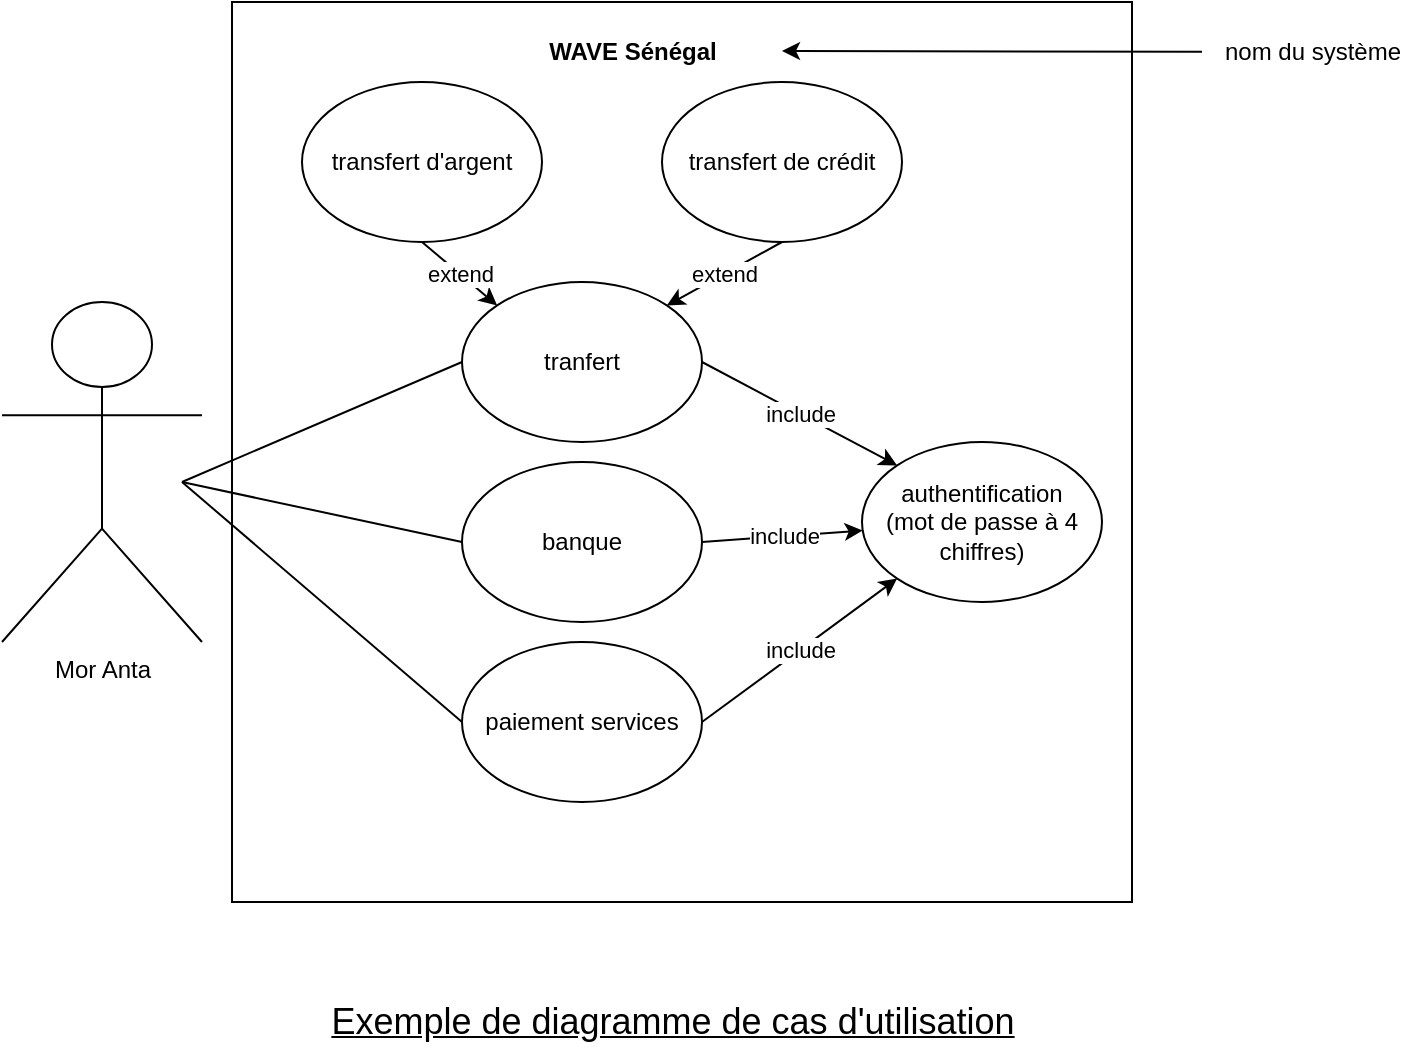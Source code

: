 <mxfile>
    <diagram id="efp657pPHcyOqcrA9UHN" name="Page-1">
        <mxGraphModel dx="1244" dy="1708" grid="1" gridSize="10" guides="1" tooltips="1" connect="1" arrows="1" fold="1" page="1" pageScale="1" pageWidth="850" pageHeight="1100" math="0" shadow="0">
            <root>
                <mxCell id="0"/>
                <mxCell id="1" parent="0"/>
                <mxCell id="2" value="Mor Anta" style="shape=umlActor;verticalLabelPosition=bottom;verticalAlign=top;html=1;outlineConnect=0;" vertex="1" parent="1">
                    <mxGeometry x="60" y="100" width="100" height="170" as="geometry"/>
                </mxCell>
                <mxCell id="3" value="" style="whiteSpace=wrap;html=1;aspect=fixed;" vertex="1" parent="1">
                    <mxGeometry x="175" y="-50" width="450" height="450" as="geometry"/>
                </mxCell>
                <mxCell id="5" value="tranfert" style="ellipse;whiteSpace=wrap;html=1;" vertex="1" parent="1">
                    <mxGeometry x="290" y="90" width="120" height="80" as="geometry"/>
                </mxCell>
                <mxCell id="7" value="&lt;b&gt;WAVE Sénégal&lt;/b&gt;" style="text;html=1;align=center;verticalAlign=middle;resizable=0;points=[];autosize=1;strokeColor=none;fillColor=none;" vertex="1" parent="1">
                    <mxGeometry x="320" y="-40" width="110" height="30" as="geometry"/>
                </mxCell>
                <mxCell id="11" value="banque" style="ellipse;whiteSpace=wrap;html=1;" vertex="1" parent="1">
                    <mxGeometry x="290" y="180" width="120" height="80" as="geometry"/>
                </mxCell>
                <mxCell id="12" value="paiement services" style="ellipse;whiteSpace=wrap;html=1;" vertex="1" parent="1">
                    <mxGeometry x="290" y="270" width="120" height="80" as="geometry"/>
                </mxCell>
                <mxCell id="13" value="nom du système" style="text;html=1;align=center;verticalAlign=middle;resizable=0;points=[];autosize=1;strokeColor=none;fillColor=none;" vertex="1" parent="1">
                    <mxGeometry x="660" y="-40" width="110" height="30" as="geometry"/>
                </mxCell>
                <mxCell id="14" value="" style="endArrow=classic;html=1;" edge="1" parent="1" source="13">
                    <mxGeometry width="50" height="50" relative="1" as="geometry">
                        <mxPoint x="630" y="-25.5" as="sourcePoint"/>
                        <mxPoint x="450" y="-25.5" as="targetPoint"/>
                    </mxGeometry>
                </mxCell>
                <mxCell id="15" value="authentification&lt;br&gt;(mot de passe à 4 chiffres)" style="ellipse;whiteSpace=wrap;html=1;" vertex="1" parent="1">
                    <mxGeometry x="490" y="170" width="120" height="80" as="geometry"/>
                </mxCell>
                <mxCell id="16" value="" style="endArrow=none;html=1;entryX=0;entryY=0.5;entryDx=0;entryDy=0;" edge="1" parent="1" target="5">
                    <mxGeometry width="50" height="50" relative="1" as="geometry">
                        <mxPoint x="150" y="190" as="sourcePoint"/>
                        <mxPoint x="520" y="210" as="targetPoint"/>
                    </mxGeometry>
                </mxCell>
                <mxCell id="17" value="" style="endArrow=none;html=1;entryX=0;entryY=0.5;entryDx=0;entryDy=0;" edge="1" parent="1" target="11">
                    <mxGeometry width="50" height="50" relative="1" as="geometry">
                        <mxPoint x="150" y="190" as="sourcePoint"/>
                        <mxPoint x="520" y="210" as="targetPoint"/>
                    </mxGeometry>
                </mxCell>
                <mxCell id="18" value="" style="endArrow=none;html=1;entryX=0;entryY=0.5;entryDx=0;entryDy=0;" edge="1" parent="1" target="12">
                    <mxGeometry width="50" height="50" relative="1" as="geometry">
                        <mxPoint x="150" y="190" as="sourcePoint"/>
                        <mxPoint x="520" y="210" as="targetPoint"/>
                    </mxGeometry>
                </mxCell>
                <mxCell id="25" value="" style="endArrow=classic;html=1;exitX=1;exitY=0.5;exitDx=0;exitDy=0;entryX=0;entryY=0;entryDx=0;entryDy=0;" edge="1" parent="1" source="5" target="15">
                    <mxGeometry relative="1" as="geometry">
                        <mxPoint x="360" y="180" as="sourcePoint"/>
                        <mxPoint x="460" y="180" as="targetPoint"/>
                    </mxGeometry>
                </mxCell>
                <mxCell id="26" value="include" style="edgeLabel;resizable=0;html=1;align=center;verticalAlign=middle;" connectable="0" vertex="1" parent="25">
                    <mxGeometry relative="1" as="geometry"/>
                </mxCell>
                <mxCell id="28" value="" style="endArrow=classic;html=1;exitX=1;exitY=0.5;exitDx=0;exitDy=0;" edge="1" parent="1" source="11" target="15">
                    <mxGeometry relative="1" as="geometry">
                        <mxPoint x="570" y="290" as="sourcePoint"/>
                        <mxPoint x="670" y="290" as="targetPoint"/>
                        <Array as="points"/>
                    </mxGeometry>
                </mxCell>
                <mxCell id="29" value="include" style="edgeLabel;resizable=0;html=1;align=center;verticalAlign=middle;" connectable="0" vertex="1" parent="28">
                    <mxGeometry relative="1" as="geometry">
                        <mxPoint as="offset"/>
                    </mxGeometry>
                </mxCell>
                <mxCell id="30" value="" style="endArrow=classic;html=1;exitX=1;exitY=0.5;exitDx=0;exitDy=0;entryX=0;entryY=1;entryDx=0;entryDy=0;" edge="1" parent="1" source="12" target="15">
                    <mxGeometry relative="1" as="geometry">
                        <mxPoint x="570" y="290" as="sourcePoint"/>
                        <mxPoint x="670" y="290" as="targetPoint"/>
                    </mxGeometry>
                </mxCell>
                <mxCell id="31" value="include" style="edgeLabel;resizable=0;html=1;align=center;verticalAlign=middle;" connectable="0" vertex="1" parent="30">
                    <mxGeometry relative="1" as="geometry"/>
                </mxCell>
                <mxCell id="32" value="transfert d'argent" style="ellipse;whiteSpace=wrap;html=1;" vertex="1" parent="1">
                    <mxGeometry x="210" y="-10" width="120" height="80" as="geometry"/>
                </mxCell>
                <mxCell id="33" value="transfert de crédit" style="ellipse;whiteSpace=wrap;html=1;" vertex="1" parent="1">
                    <mxGeometry x="390" y="-10" width="120" height="80" as="geometry"/>
                </mxCell>
                <mxCell id="34" value="" style="endArrow=classic;html=1;entryX=0;entryY=0;entryDx=0;entryDy=0;exitX=0.5;exitY=1;exitDx=0;exitDy=0;" edge="1" parent="1" source="32" target="5">
                    <mxGeometry relative="1" as="geometry">
                        <mxPoint x="200" y="70" as="sourcePoint"/>
                        <mxPoint x="300" y="70" as="targetPoint"/>
                    </mxGeometry>
                </mxCell>
                <mxCell id="35" value="extend" style="edgeLabel;resizable=0;html=1;align=center;verticalAlign=middle;" connectable="0" vertex="1" parent="34">
                    <mxGeometry relative="1" as="geometry"/>
                </mxCell>
                <mxCell id="37" value="" style="endArrow=classic;html=1;entryX=1;entryY=0;entryDx=0;entryDy=0;" edge="1" parent="1" target="5">
                    <mxGeometry relative="1" as="geometry">
                        <mxPoint x="450" y="70" as="sourcePoint"/>
                        <mxPoint x="550" y="70" as="targetPoint"/>
                    </mxGeometry>
                </mxCell>
                <mxCell id="38" value="extend" style="edgeLabel;resizable=0;html=1;align=center;verticalAlign=middle;" connectable="0" vertex="1" parent="37">
                    <mxGeometry relative="1" as="geometry"/>
                </mxCell>
                <mxCell id="39" value="&lt;font style=&quot;font-size: 18px;&quot;&gt;&lt;u&gt;Exemple de diagramme de cas d'utilisation&lt;/u&gt;&lt;/font&gt;" style="text;html=1;align=center;verticalAlign=middle;resizable=0;points=[];autosize=1;strokeColor=none;fillColor=none;" vertex="1" parent="1">
                    <mxGeometry x="210" y="440" width="370" height="40" as="geometry"/>
                </mxCell>
            </root>
        </mxGraphModel>
    </diagram>
</mxfile>